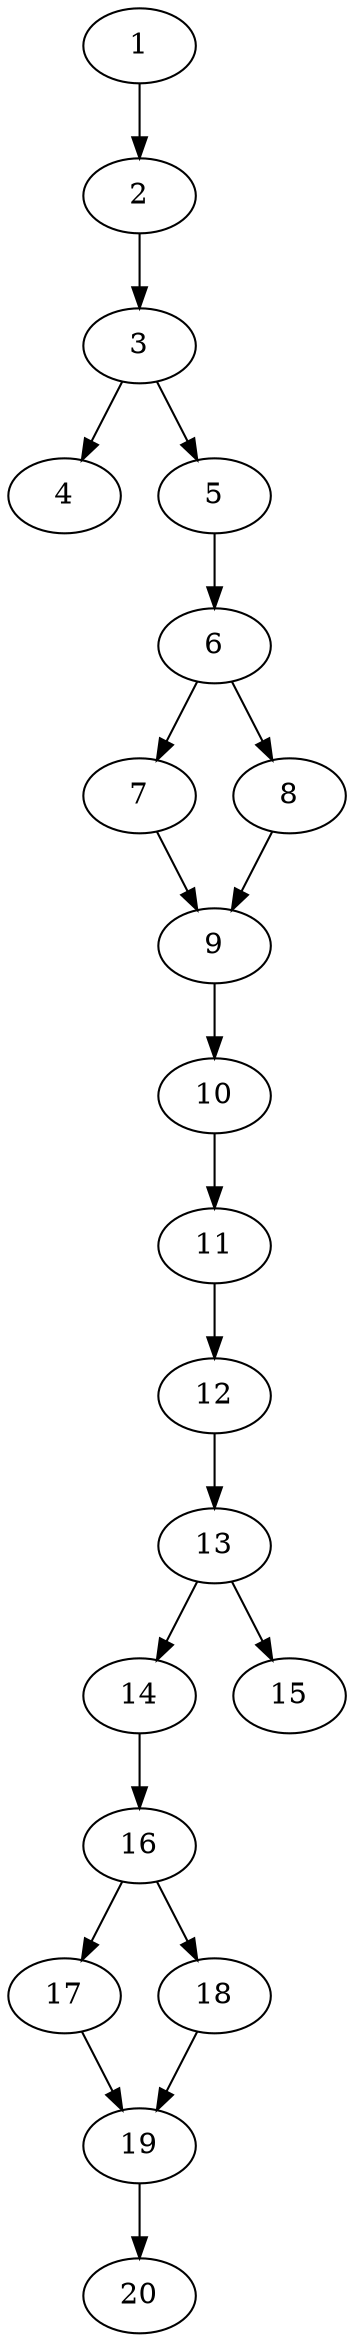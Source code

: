 // DAG automatically generated by daggen at Thu Oct  3 13:58:42 2019
// ./daggen --dot -n 20 --ccr 0.5 --fat 0.3 --regular 0.7 --density 0.7 --mindata 5242880 --maxdata 52428800 
digraph G {
  1 [size="10604544", alpha="0.14", expect_size="5302272"] 
  1 -> 2 [size ="5302272"]
  2 [size="58384384", alpha="0.01", expect_size="29192192"] 
  2 -> 3 [size ="29192192"]
  3 [size="45232128", alpha="0.18", expect_size="22616064"] 
  3 -> 4 [size ="22616064"]
  3 -> 5 [size ="22616064"]
  4 [size="62246912", alpha="0.06", expect_size="31123456"] 
  5 [size="26802176", alpha="0.18", expect_size="13401088"] 
  5 -> 6 [size ="13401088"]
  6 [size="53577728", alpha="0.07", expect_size="26788864"] 
  6 -> 7 [size ="26788864"]
  6 -> 8 [size ="26788864"]
  7 [size="103708672", alpha="0.03", expect_size="51854336"] 
  7 -> 9 [size ="51854336"]
  8 [size="45492224", alpha="0.04", expect_size="22746112"] 
  8 -> 9 [size ="22746112"]
  9 [size="74143744", alpha="0.03", expect_size="37071872"] 
  9 -> 10 [size ="37071872"]
  10 [size="17850368", alpha="0.07", expect_size="8925184"] 
  10 -> 11 [size ="8925184"]
  11 [size="99121152", alpha="0.08", expect_size="49560576"] 
  11 -> 12 [size ="49560576"]
  12 [size="69562368", alpha="0.05", expect_size="34781184"] 
  12 -> 13 [size ="34781184"]
  13 [size="72749056", alpha="0.19", expect_size="36374528"] 
  13 -> 14 [size ="36374528"]
  13 -> 15 [size ="36374528"]
  14 [size="62578688", alpha="0.18", expect_size="31289344"] 
  14 -> 16 [size ="31289344"]
  15 [size="92354560", alpha="0.12", expect_size="46177280"] 
  16 [size="82026496", alpha="0.15", expect_size="41013248"] 
  16 -> 17 [size ="41013248"]
  16 -> 18 [size ="41013248"]
  17 [size="18831360", alpha="0.19", expect_size="9415680"] 
  17 -> 19 [size ="9415680"]
  18 [size="33988608", alpha="0.12", expect_size="16994304"] 
  18 -> 19 [size ="16994304"]
  19 [size="52572160", alpha="0.10", expect_size="26286080"] 
  19 -> 20 [size ="26286080"]
  20 [size="66521088", alpha="0.02", expect_size="33260544"] 
}
